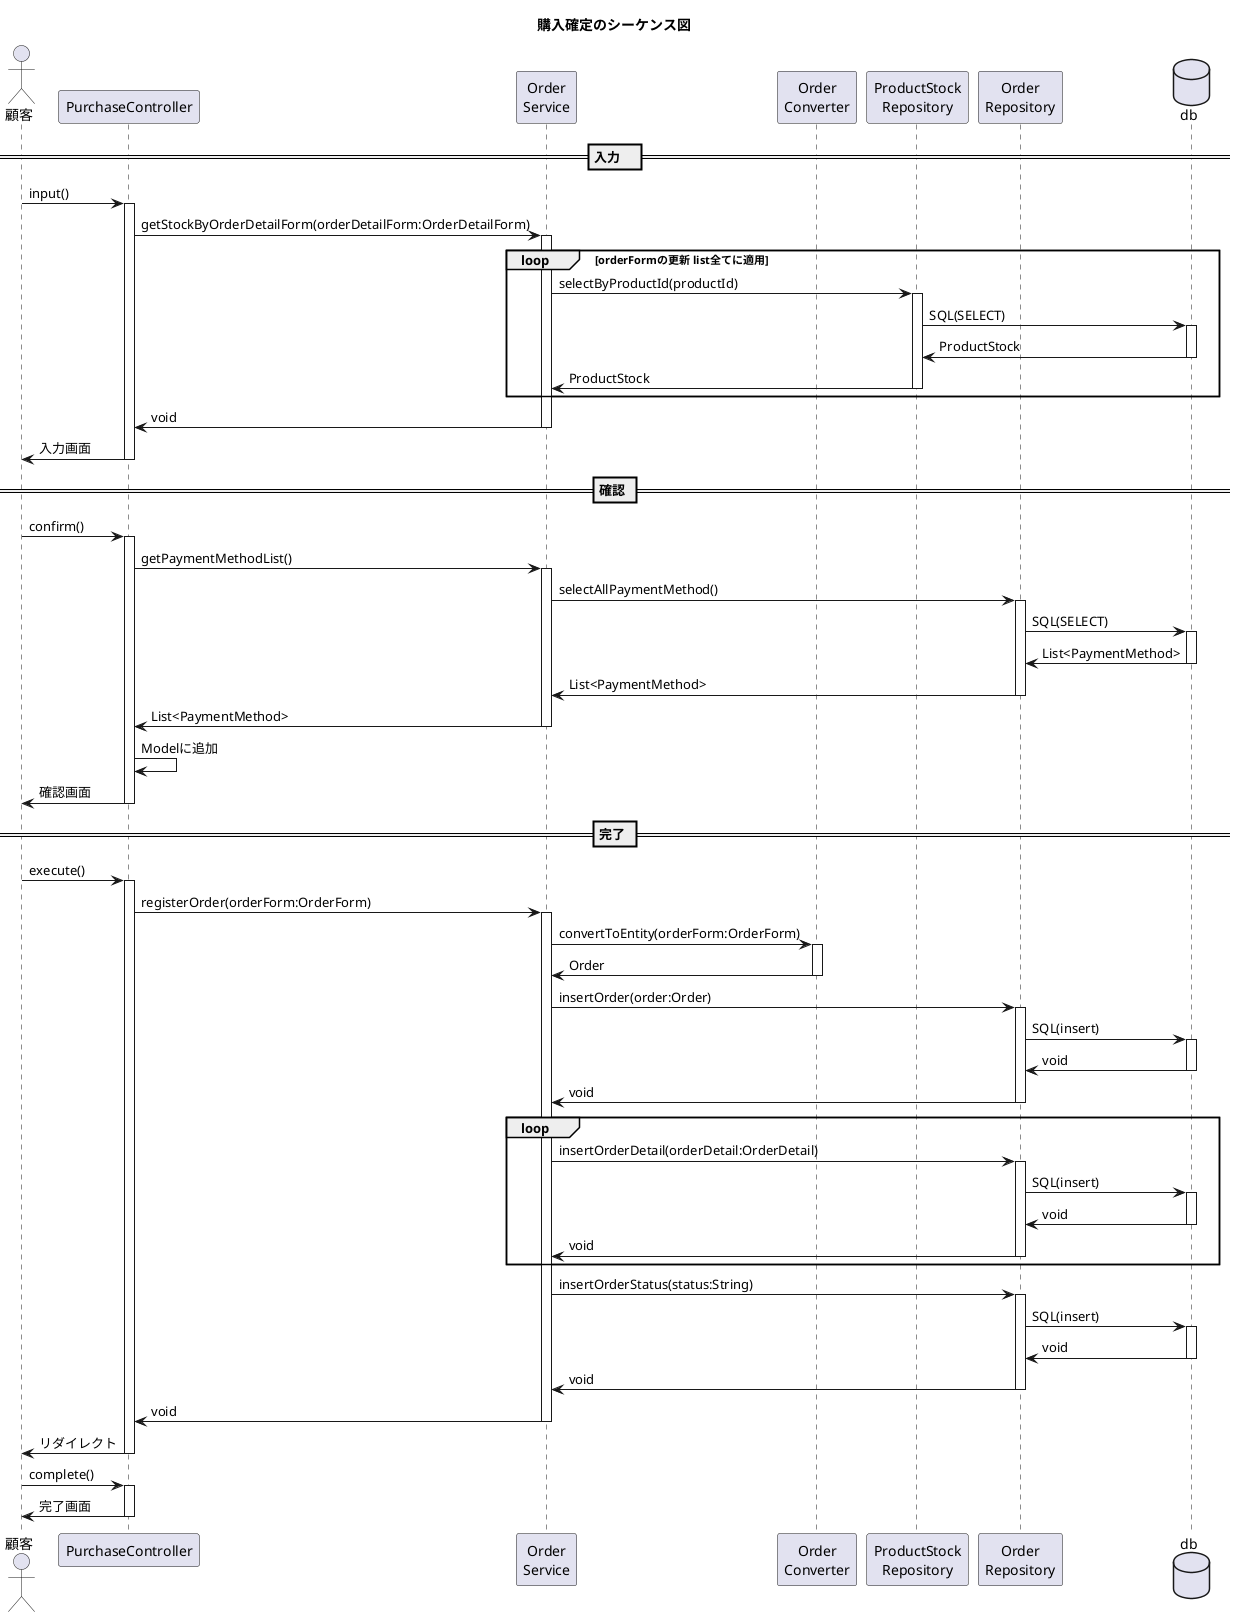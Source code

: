 @startuml

title 購入確定のシーケンス図
actor "顧客" as user
participant "PurchaseController" as controller
participant "Order\nService" as service
participant "Order\nConverter" as helper
participant "ProductStock\nRepository" as repository1
participant "Order\nRepository" as repository2
database "db" as db

== 入力　==
user -> controller++:input()
controller -> service++:getStockByOrderDetailForm(orderDetailForm:OrderDetailForm)
loop orderFormの更新 list全てに適用
	service -> repository1++:selectByProductId(productId)
	repository1 -> db++:SQL(SELECT)
	db -> repository1--:ProductStock
	repository1 -> service--:ProductStock
end
service -> controller--:void
controller -> user--:入力画面

== 確認 ==
user -> controller++:confirm()
controller -> service++:getPaymentMethodList()
service -> repository2++:selectAllPaymentMethod()
repository2 -> db++:SQL(SELECT)
repository2 <- db--:List<PaymentMethod>
service <- repository2--:List<PaymentMethod>
controller <- service--:List<PaymentMethod>
controller -> controller:Modelに追加
controller -> user--:確認画面

== 完了 ==
user -> controller++:execute()
controller -> service++:registerOrder(orderForm:OrderForm)
service -> helper++:convertToEntity(orderForm:OrderForm)
service <- helper--:Order
service -> repository2++:insertOrder(order:Order)
repository2 -> db++:SQL(insert)
repository2 <- db--:void
service <- repository2--:void
loop
	service -> repository2++:insertOrderDetail(orderDetail:OrderDetail)
	repository2 -> db++:SQL(insert)
	repository2 <- db--:void
	service <- repository2--:void
end
service -> repository2++:insertOrderStatus(status:String)
repository2 -> db++:SQL(insert)
repository2 <- db--:void
service <- repository2--:void

controller <- service--:void
user <- controller--:リダイレクト
user -> controller++:complete()
user <- controller--:完了画面

@enduml